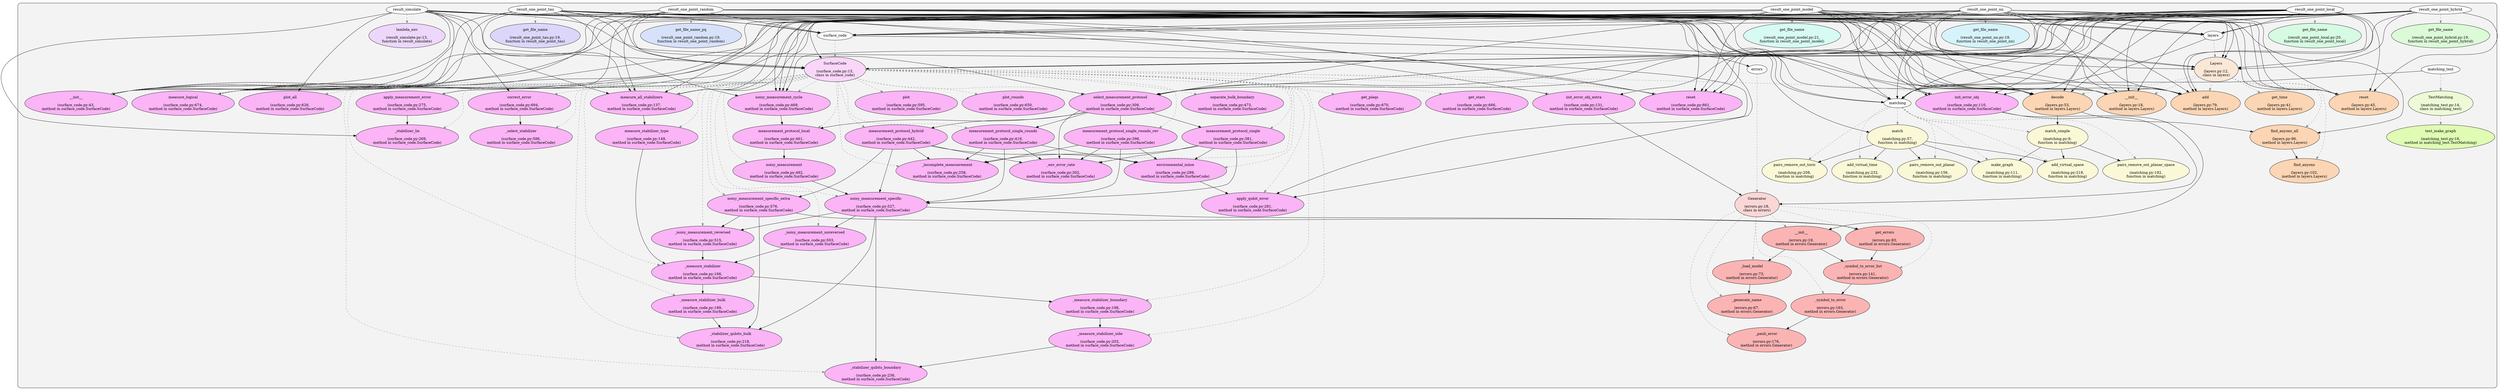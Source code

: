 digraph G {
	graph [rankdir=TB];
	subgraph cluster_G {
		graph [fillcolor="#80808018",
			label="",
			style="filled,rounded"
		];
		errors		 [fillcolor="#ffffffb2",
			fontcolor="#000000",
			group=0,
			label=errors,
			style=filled];
		layers		 [fillcolor="#ffffffb2",
			fontcolor="#000000",
			group=1,
			label=layers,
			style=filled];
		matching		 [fillcolor="#ffffffb2",
			fontcolor="#000000",
			group=2,
			label=matching,
			style=filled];
		matching_test		 [fillcolor="#ffffffb2",
			fontcolor="#000000",
			group=3,
			label=matching_test,
			style=filled];
		result_one_point_hybrid		 [fillcolor="#ffffffb2",
			fontcolor="#000000",
			group=4,
			label=result_one_point_hybrid,
			style=filled];
		result_one_point_local		 [fillcolor="#ffffffb2",
			fontcolor="#000000",
			group=5,
			label=result_one_point_local,
			style=filled];
		result_one_point_model		 [fillcolor="#ffffffb2",
			fontcolor="#000000",
			group=6,
			label=result_one_point_model,
			style=filled];
		result_one_point_nn		 [fillcolor="#ffffffb2",
			fontcolor="#000000",
			group=7,
			label=result_one_point_nn,
			style=filled];
		result_one_point_random		 [fillcolor="#ffffffb2",
			fontcolor="#000000",
			group=8,
			label=result_one_point_random,
			style=filled];
		result_one_point_tau		 [fillcolor="#ffffffb2",
			fontcolor="#000000",
			group=9,
			label=result_one_point_tau,
			style=filled];
		result_simulate		 [fillcolor="#ffffffb2",
			fontcolor="#000000",
			group=10,
			label=result_simulate,
			style=filled];
		surface_code		 [fillcolor="#ffffffb2",
			fontcolor="#000000",
			group=11,
			label=surface_code,
			style=filled];
		errors__Generator		 [fillcolor="#feccccb2",
			fontcolor="#000000",
			group=0,
			label="Generator\n\n(errors.py:18,\nclass in errors)",
			style=filled];
		errors__Generator____init__		 [fillcolor="#ff9999b2",
			fontcolor="#000000",
			group=0,
			label="__init__\n\n(errors.py:19,\nmethod in errors.Generator)",
			style=filled];
		errors__Generator___generate_name		 [fillcolor="#ff9999b2",
			fontcolor="#000000",
			group=0,
			label="_generate_name\n\n(errors.py:67,\nmethod in errors.Generator)",
			style=filled];
		errors__Generator___load_model		 [fillcolor="#ff9999b2",
			fontcolor="#000000",
			group=0,
			label="_load_model\n\n(errors.py:73,\nmethod in errors.Generator)",
			style=filled];
		errors__Generator___pauli_error		 [fillcolor="#ff9999b2",
			fontcolor="#000000",
			group=0,
			label="_pauli_error\n\n(errors.py:176,\nmethod in errors.Generator)",
			style=filled];
		errors__Generator___symbol_to_error		 [fillcolor="#ff9999b2",
			fontcolor="#000000",
			group=0,
			label="_symbol_to_error\n\n(errors.py:163,\nmethod in errors.Generator)",
			style=filled];
		errors__Generator___symbol_to_error_list		 [fillcolor="#ff9999b2",
			fontcolor="#000000",
			group=0,
			label="_symbol_to_error_list\n\n(errors.py:141,\nmethod in errors.Generator)",
			style=filled];
		errors__Generator__get_errors		 [fillcolor="#ff9999b2",
			fontcolor="#000000",
			group=0,
			label="get_errors\n\n(errors.py:83,\nmethod in errors.Generator)",
			style=filled];
		layers__Layers		 [fillcolor="#fee3ccb2",
			fontcolor="#000000",
			group=1,
			label="Layers\n\n(layers.py:12,\nclass in layers)",
			style=filled];
		layers__Layers____init__		 [fillcolor="#ffc899b2",
			fontcolor="#000000",
			group=1,
			label="__init__\n\n(layers.py:18,\nmethod in layers.Layers)",
			style=filled];
		layers__Layers__add		 [fillcolor="#ffc899b2",
			fontcolor="#000000",
			group=1,
			label="add\n\n(layers.py:79,\nmethod in layers.Layers)",
			style=filled];
		layers__Layers__decode		 [fillcolor="#ffc899b2",
			fontcolor="#000000",
			group=1,
			label="decode\n\n(layers.py:53,\nmethod in layers.Layers)",
			style=filled];
		layers__Layers__find_anyons		 [fillcolor="#ffc899b2",
			fontcolor="#000000",
			group=1,
			label="find_anyons\n\n(layers.py:102,\nmethod in layers.Layers)",
			style=filled];
		layers__Layers__find_anyons_all		 [fillcolor="#ffc899b2",
			fontcolor="#000000",
			group=1,
			label="find_anyons_all\n\n(layers.py:96,\nmethod in layers.Layers)",
			style=filled];
		layers__Layers__get_time		 [fillcolor="#ffc899b2",
			fontcolor="#000000",
			group=1,
			label="get_time\n\n(layers.py:41,\nmethod in layers.Layers)",
			style=filled];
		layers__Layers__reset		 [fillcolor="#ffc899b2",
			fontcolor="#000000",
			group=1,
			label="reset\n\n(layers.py:45,\nmethod in layers.Layers)",
			style=filled];
		matching__add_virtual_space		 [fillcolor="#fefbccb2",
			fontcolor="#000000",
			group=2,
			label="add_virtual_space\n\n(matching.py:218,\nfunction in matching)",
			style=filled];
		matching__add_virtual_time		 [fillcolor="#fefbccb2",
			fontcolor="#000000",
			group=2,
			label="add_virtual_time\n\n(matching.py:232,\nfunction in matching)",
			style=filled];
		matching__make_graphX		 [fillcolor="#fefbccb2",
			fontcolor="#000000",
			group=2,
			label="make_graph\n\n(matching.py:111,\nfunction in matching)",
			style=filled];
		matching__match		 [fillcolor="#fefbccb2",
			fontcolor="#000000",
			group=2,
			label="match\n\n(matching.py:57,\nfunction in matching)",
			style=filled];
		matching__match_simple		 [fillcolor="#fefbccb2",
			fontcolor="#000000",
			group=2,
			label="match_simple\n\n(matching.py:9,\nfunction in matching)",
			style=filled];
		matching__pairs_remove_out_planar		 [fillcolor="#fefbccb2",
			fontcolor="#000000",
			group=2,
			label="pairs_remove_out_planar\n\n(matching.py:156,\nfunction in matching)",
			style=filled];
		matching__pairs_remove_out_planar_space		 [fillcolor="#fefbccb2",
			fontcolor="#000000",
			group=2,
			label="pairs_remove_out_planar_space\n\n(matching.py:192,\nfunction in matching)",
			style=filled];
		matching__pairs_remove_out_toric		 [fillcolor="#fefbccb2",
			fontcolor="#000000",
			group=2,
			label="pairs_remove_out_toric\n\n(matching.py:208,\nfunction in matching)",
			style=filled];
		matching_test__TestMatching		 [fillcolor="#ebfeccb2",
			fontcolor="#000000",
			group=3,
			label="TestMatching\n\n(matching_test.py:14,\nclass in matching_test)",
			style=filled];
		matching_test__TestMatching__test_make_graphX		 [fillcolor="#d7ff99b2",
			fontcolor="#000000",
			group=3,
			label="test_make_graph\n\n(matching_test.py:16,\nmethod in matching_test.TestMatching)",
			style=filled];
		result_one_point_hybrid__get_file_name		 [fillcolor="#d3feccb2",
			fontcolor="#000000",
			group=4,
			label="get_file_name\n\n(result_one_point_hybrid.py:19,\nfunction in result_one_point_hybrid)",
			style=filled];
		result_one_point_local__get_file_name		 [fillcolor="#ccfedbb2",
			fontcolor="#000000",
			group=5,
			label="get_file_name\n\n(result_one_point_local.py:20,\nfunction in result_one_point_local)",
			style=filled];
		result_one_point_model__get_file_name		 [fillcolor="#ccfef3b2",
			fontcolor="#000000",
			group=6,
			label="get_file_name\n\n(result_one_point_model.py:21,\nfunction in result_one_point_model)",
			style=filled];
		result_one_point_nn__get_file_name		 [fillcolor="#ccf3feb2",
			fontcolor="#000000",
			group=7,
			label="get_file_name\n\n(result_one_point_nn.py:19,\nfunction in result_one_point_nn)",
			style=filled];
		result_one_point_random__get_file_name_pq		 [fillcolor="#ccdbfeb2",
			fontcolor="#000000",
			group=8,
			label="get_file_name_pq\n\n(result_one_point_random.py:19,\nfunction in result_one_point_random)",
			style=filled];
		result_one_point_tau__get_file_name		 [fillcolor="#d3ccfeb2",
			fontcolor="#000000",
			group=9,
			label="get_file_name\n\n(result_one_point_tau.py:19,\nfunction in result_one_point_tau)",
			style=filled];
		result_simulate__lambda_env		 [fillcolor="#ebccfeb2",
			fontcolor="#000000",
			group=10,
			label="lambda_env\n\n(result_simulate.py:13,\nfunction in result_simulate)",
			style=filled];
		surface_code__SurfaceCode		 [fillcolor="#feccfbb2",
			fontcolor="#000000",
			group=11,
			label="SurfaceCode\n\n(surface_code.py:15,\nclass in surface_code)",
			style=filled];
		surface_code__SurfaceCode____init__		 [fillcolor="#ff99f7b2",
			fontcolor="#000000",
			group=11,
			label="__init__\n\n(surface_code.py:43,\nmethod in surface_code.SurfaceCode)",
			style=filled];
		surface_code__SurfaceCode___env_error_rate		 [fillcolor="#ff99f7b2",
			fontcolor="#000000",
			group=11,
			label="_env_error_rate\n\n(surface_code.py:302,\nmethod in surface_code.SurfaceCode)",
			style=filled];
		surface_code__SurfaceCode___incomplete_measuerement		 [fillcolor="#ff99f7b2",
			fontcolor="#000000",
			group=11,
			label="_incomplete_measuerement\n\n(surface_code.py:258,\nmethod in surface_code.SurfaceCode)",
			style=filled];
		surface_code__SurfaceCode___measure_stabilizer		 [fillcolor="#ff99f7b2",
			fontcolor="#000000",
			group=11,
			label="_measure_stabilizer\n\n(surface_code.py:166,\nmethod in surface_code.SurfaceCode)",
			style=filled];
		surface_code__SurfaceCode___measure_stabilizer_boundary		 [fillcolor="#ff99f7b2",
			fontcolor="#000000",
			group=11,
			label="_measure_stabilizer_boundary\n\n(surface_code.py:198,\nmethod in surface_code.SurfaceCode)",
			style=filled];
		surface_code__SurfaceCode___measure_stabilizer_bulk		 [fillcolor="#ff99f7b2",
			fontcolor="#000000",
			group=11,
			label="_measure_stabilizer_bulk\n\n(surface_code.py:189,\nmethod in surface_code.SurfaceCode)",
			style=filled];
		surface_code__SurfaceCode___measure_stabilizer_side		 [fillcolor="#ff99f7b2",
			fontcolor="#000000",
			group=11,
			label="_measure_stabilizer_side\n\n(surface_code.py:203,\nmethod in surface_code.SurfaceCode)",
			style=filled];
		surface_code__SurfaceCode___noisy_measurement_noreversed		 [fillcolor="#ff99f7b2",
			fontcolor="#000000",
			group=11,
			label="_noisy_measurement_noreversed\n\n(surface_code.py:503,\nmethod in surface_code.SurfaceCode)",
			style=filled];
		surface_code__SurfaceCode___noisy_measurement_reversed		 [fillcolor="#ff99f7b2",
			fontcolor="#000000",
			group=11,
			label="_noisy_measurement_reversed\n\n(surface_code.py:515,\nmethod in surface_code.SurfaceCode)",
			style=filled];
		surface_code__SurfaceCode___select_stabilizer		 [fillcolor="#ff99f7b2",
			fontcolor="#000000",
			group=11,
			label="_select_stabilizer\n\n(surface_code.py:586,\nmethod in surface_code.SurfaceCode)",
			style=filled];
		surface_code__SurfaceCode___stabilizer_lie		 [fillcolor="#ff99f7b2",
			fontcolor="#000000",
			group=11,
			label="_stabilizer_lie\n\n(surface_code.py:269,\nmethod in surface_code.SurfaceCode)",
			style=filled];
		surface_code__SurfaceCode___stabilizer_qubits_boundary		 [fillcolor="#ff99f7b2",
			fontcolor="#000000",
			group=11,
			label="_stabilizer_qubits_boundary\n\n(surface_code.py:236,\nmethod in surface_code.SurfaceCode)",
			style=filled];
		surface_code__SurfaceCode___stabilizer_qubits_bulk		 [fillcolor="#ff99f7b2",
			fontcolor="#000000",
			group=11,
			label="_stabilizer_qubits_bulk\n\n(surface_code.py:218,\nmethod in surface_code.SurfaceCode)",
			style=filled];
		surface_code__SurfaceCode__apply_measurement_error		 [fillcolor="#ff99f7b2",
			fontcolor="#000000",
			group=11,
			label="apply_measurement_error\n\n(surface_code.py:275,\nmethod in surface_code.SurfaceCode)",
			style=filled];
		surface_code__SurfaceCode__apply_qubit_error		 [fillcolor="#ff99f7b2",
			fontcolor="#000000",
			group=11,
			label="apply_qubit_error\n\n(surface_code.py:281,\nmethod in surface_code.SurfaceCode)",
			style=filled];
		surface_code__SurfaceCode__correct_error		 [fillcolor="#ff99f7b2",
			fontcolor="#000000",
			group=11,
			label="correct_error\n\n(surface_code.py:694,\nmethod in surface_code.SurfaceCode)",
			style=filled];
		surface_code__SurfaceCode__environmental_noise		 [fillcolor="#ff99f7b2",
			fontcolor="#000000",
			group=11,
			label="environmental_noise\n\n(surface_code.py:289,\nmethod in surface_code.SurfaceCode)",
			style=filled];
		surface_code__SurfaceCode__get_plaqs		 [fillcolor="#ff99f7b2",
			fontcolor="#000000",
			group=11,
			label="get_plaqs\n\n(surface_code.py:670,\nmethod in surface_code.SurfaceCode)",
			style=filled];
		surface_code__SurfaceCode__get_stars		 [fillcolor="#ff99f7b2",
			fontcolor="#000000",
			group=11,
			label="get_stars\n\n(surface_code.py:666,\nmethod in surface_code.SurfaceCode)",
			style=filled];
		surface_code__SurfaceCode__init_error_obj		 [fillcolor="#ff99f7b2",
			fontcolor="#000000",
			group=11,
			label="init_error_obj\n\n(surface_code.py:110,\nmethod in surface_code.SurfaceCode)",
			style=filled];
		surface_code__SurfaceCode__init_error_obj_extra		 [fillcolor="#ff99f7b2",
			fontcolor="#000000",
			group=11,
			label="init_error_obj_extra\n\n(surface_code.py:131,\nmethod in surface_code.SurfaceCode)",
			style=filled];
		surface_code__SurfaceCode__measure_all_stabilizers		 [fillcolor="#ff99f7b2",
			fontcolor="#000000",
			group=11,
			label="measure_all_stabilizers\n\n(surface_code.py:137,\nmethod in surface_code.SurfaceCode)",
			style=filled];
		surface_code__SurfaceCode__measure_logical		 [fillcolor="#ff99f7b2",
			fontcolor="#000000",
			group=11,
			label="measure_logical\n\n(surface_code.py:674,\nmethod in surface_code.SurfaceCode)",
			style=filled];
		surface_code__SurfaceCode__measure_stabilizer_type		 [fillcolor="#ff99f7b2",
			fontcolor="#000000",
			group=11,
			label="measure_stabilizer_type\n\n(surface_code.py:149,\nmethod in surface_code.SurfaceCode)",
			style=filled];
		surface_code__SurfaceCode__measurement_protocol_hybrid		 [fillcolor="#ff99f7b2",
			fontcolor="#000000",
			group=11,
			label="measurement_protocol_hybrid\n\n(surface_code.py:442,\nmethod in surface_code.SurfaceCode)",
			style=filled];
		surface_code__SurfaceCode__measurement_protocol_local		 [fillcolor="#ff99f7b2",
			fontcolor="#000000",
			group=11,
			label="measurement_protocol_local\n\n(surface_code.py:461,\nmethod in surface_code.SurfaceCode)",
			style=filled];
		surface_code__SurfaceCode__measurement_protocol_single		 [fillcolor="#ff99f7b2",
			fontcolor="#000000",
			group=11,
			label="measurement_protocol_single\n\n(surface_code.py:381,\nmethod in surface_code.SurfaceCode)",
			style=filled];
		surface_code__SurfaceCode__measurement_protocol_single_rounds		 [fillcolor="#ff99f7b2",
			fontcolor="#000000",
			group=11,
			label="measurement_protocol_single_rounds\n\n(surface_code.py:419,\nmethod in surface_code.SurfaceCode)",
			style=filled];
		surface_code__SurfaceCode__measurement_protocol_single_rounds_rev		 [fillcolor="#ff99f7b2",
			fontcolor="#000000",
			group=11,
			label="measurement_protocol_single_rounds_rev\n\n(surface_code.py:396,\nmethod in surface_code.SurfaceCode)",
			style=filled];
		surface_code__SurfaceCode__noisy_measurement		 [fillcolor="#ff99f7b2",
			fontcolor="#000000",
			group=11,
			label="noisy_measurement\n\n(surface_code.py:492,\nmethod in surface_code.SurfaceCode)",
			style=filled];
		surface_code__SurfaceCode__noisy_measurement_cycle		 [fillcolor="#ff99f7b2",
			fontcolor="#000000",
			group=11,
			label="noisy_measurement_cycle\n\n(surface_code.py:469,\nmethod in surface_code.SurfaceCode)",
			style=filled];
		surface_code__SurfaceCode__noisy_measurement_specific		 [fillcolor="#ff99f7b2",
			fontcolor="#000000",
			group=11,
			label="noisy_measurement_specific\n\n(surface_code.py:527,\nmethod in surface_code.SurfaceCode)",
			style=filled];
		surface_code__SurfaceCode__noisy_measurement_specific_extra		 [fillcolor="#ff99f7b2",
			fontcolor="#000000",
			group=11,
			label="noisy_measurement_specific_extra\n\n(surface_code.py:576,\nmethod in surface_code.SurfaceCode)",
			style=filled];
		surface_code__SurfaceCode__plot		 [fillcolor="#ff99f7b2",
			fontcolor="#000000",
			group=11,
			label="plot\n\n(surface_code.py:595,\nmethod in surface_code.SurfaceCode)",
			style=filled];
		surface_code__SurfaceCode__plot_all		 [fillcolor="#ff99f7b2",
			fontcolor="#000000",
			group=11,
			label="plot_all\n\n(surface_code.py:626,\nmethod in surface_code.SurfaceCode)",
			style=filled];
		surface_code__SurfaceCode__plot_rounds		 [fillcolor="#ff99f7b2",
			fontcolor="#000000",
			group=11,
			label="plot_rounds\n\n(surface_code.py:650,\nmethod in surface_code.SurfaceCode)",
			style=filled];
		surface_code__SurfaceCode__reset		 [fillcolor="#ff99f7b2",
			fontcolor="#000000",
			group=11,
			label="reset\n\n(surface_code.py:661,\nmethod in surface_code.SurfaceCode)",
			style=filled];
		surface_code__SurfaceCode__select_measurement_protocol		 [fillcolor="#ff99f7b2",
			fontcolor="#000000",
			group=11,
			label="select_measurement_protocol\n\n(surface_code.py:309,\nmethod in surface_code.SurfaceCode)",
			style=filled];
		surface_code__SurfaceCode__separate_bulk_boundary		 [fillcolor="#ff99f7b2",
			fontcolor="#000000",
			group=11,
			label="separate_bulk_boundary\n\n(surface_code.py:473,\nmethod in surface_code.SurfaceCode)",
			style=filled];
	}
	subgraph G_cc_0 {
		errors;
		errors__Generator;
		errors -> errors__Generator		 [color="#838b8b",
			style=dashed];
		layers;
		matching;
		layers -> matching		 [color="#000000",
			style=solid];
		layers__Layers;
		layers -> layers__Layers		 [color="#838b8b",
			style=dashed];
		matching__add_virtual_space;
		matching -> matching__add_virtual_space		 [color="#838b8b",
			style=dashed];
		matching__add_virtual_time;
		matching -> matching__add_virtual_time		 [color="#838b8b",
			style=dashed];
		matching__make_graphX;
		matching -> matching__make_graphX		 [color="#838b8b",
			style=dashed];
		matching__match;
		matching -> matching__match		 [color="#838b8b",
			style=dashed];
		matching__match_simple;
		matching -> matching__match_simple		 [color="#838b8b",
			style=dashed];
		matching__pairs_remove_out_planar;
		matching -> matching__pairs_remove_out_planar		 [color="#838b8b",
			style=dashed];
		matching__pairs_remove_out_planar_space;
		matching -> matching__pairs_remove_out_planar_space		 [color="#838b8b",
			style=dashed];
		matching__pairs_remove_out_toric;
		matching -> matching__pairs_remove_out_toric		 [color="#838b8b",
			style=dashed];
		matching_test;
		matching_test -> matching		 [color="#000000",
			style=solid];
		matching_test__TestMatching;
		matching_test -> matching_test__TestMatching		 [color="#838b8b",
			style=dashed];
		result_one_point_hybrid;
		result_one_point_hybrid -> layers		 [color="#000000",
			style=solid];
		result_one_point_hybrid -> matching		 [color="#000000",
			style=solid];
		surface_code;
		result_one_point_hybrid -> surface_code		 [color="#000000",
			style=solid];
		result_one_point_hybrid -> layers__Layers		 [color="#000000",
			style=solid];
		layers__Layers____init__;
		result_one_point_hybrid -> layers__Layers____init__		 [color="#000000",
			style=solid];
		layers__Layers__add;
		result_one_point_hybrid -> layers__Layers__add		 [color="#000000",
			style=solid];
		layers__Layers__decode;
		result_one_point_hybrid -> layers__Layers__decode		 [color="#000000",
			style=solid];
		layers__Layers__reset;
		result_one_point_hybrid -> layers__Layers__reset		 [color="#000000",
			style=solid];
		result_one_point_hybrid__get_file_name;
		result_one_point_hybrid -> result_one_point_hybrid__get_file_name		 [color="#838b8b",
			style=dashed];
		surface_code__SurfaceCode;
		result_one_point_hybrid -> surface_code__SurfaceCode		 [color="#000000",
			style=solid];
		surface_code__SurfaceCode____init__;
		result_one_point_hybrid -> surface_code__SurfaceCode____init__		 [color="#000000",
			style=solid];
		surface_code__SurfaceCode__init_error_obj;
		result_one_point_hybrid -> surface_code__SurfaceCode__init_error_obj		 [color="#000000",
			style=solid];
		surface_code__SurfaceCode__init_error_obj_extra;
		result_one_point_hybrid -> surface_code__SurfaceCode__init_error_obj_extra		 [color="#000000",
			style=solid];
		surface_code__SurfaceCode__measure_all_stabilizers;
		result_one_point_hybrid -> surface_code__SurfaceCode__measure_all_stabilizers		 [color="#000000",
			style=solid];
		surface_code__SurfaceCode__measure_logical;
		result_one_point_hybrid -> surface_code__SurfaceCode__measure_logical		 [color="#000000",
			style=solid];
		surface_code__SurfaceCode__noisy_measurement_cycle;
		result_one_point_hybrid -> surface_code__SurfaceCode__noisy_measurement_cycle		 [color="#000000",
			style=solid];
		surface_code__SurfaceCode__reset;
		result_one_point_hybrid -> surface_code__SurfaceCode__reset		 [color="#000000",
			style=solid];
		surface_code__SurfaceCode__select_measurement_protocol;
		result_one_point_hybrid -> surface_code__SurfaceCode__select_measurement_protocol		 [color="#000000",
			style=solid];
		result_one_point_local;
		result_one_point_local -> layers		 [color="#000000",
			style=solid];
		result_one_point_local -> matching		 [color="#000000",
			style=solid];
		result_one_point_local -> surface_code		 [color="#000000",
			style=solid];
		result_one_point_local -> layers__Layers		 [color="#000000",
			style=solid];
		result_one_point_local -> layers__Layers____init__		 [color="#000000",
			style=solid];
		result_one_point_local -> layers__Layers__add		 [color="#000000",
			style=solid];
		result_one_point_local -> layers__Layers__decode		 [color="#000000",
			style=solid];
		result_one_point_local -> layers__Layers__reset		 [color="#000000",
			style=solid];
		result_one_point_local__get_file_name;
		result_one_point_local -> result_one_point_local__get_file_name		 [color="#838b8b",
			style=dashed];
		result_one_point_local -> surface_code__SurfaceCode		 [color="#000000",
			style=solid];
		result_one_point_local -> surface_code__SurfaceCode____init__		 [color="#000000",
			style=solid];
		result_one_point_local -> surface_code__SurfaceCode__init_error_obj		 [color="#000000",
			style=solid];
		result_one_point_local -> surface_code__SurfaceCode__measure_all_stabilizers		 [color="#000000",
			style=solid];
		result_one_point_local -> surface_code__SurfaceCode__measure_logical		 [color="#000000",
			style=solid];
		result_one_point_local -> surface_code__SurfaceCode__noisy_measurement_cycle		 [color="#000000",
			style=solid];
		result_one_point_local -> surface_code__SurfaceCode__reset		 [color="#000000",
			style=solid];
		result_one_point_local -> surface_code__SurfaceCode__select_measurement_protocol		 [color="#000000",
			style=solid];
		result_one_point_model;
		result_one_point_model -> layers		 [color="#000000",
			style=solid];
		result_one_point_model -> matching		 [color="#000000",
			style=solid];
		result_one_point_model -> surface_code		 [color="#000000",
			style=solid];
		result_one_point_model -> layers__Layers		 [color="#000000",
			style=solid];
		result_one_point_model -> layers__Layers____init__		 [color="#000000",
			style=solid];
		result_one_point_model -> layers__Layers__add		 [color="#000000",
			style=solid];
		result_one_point_model -> layers__Layers__decode		 [color="#000000",
			style=solid];
		result_one_point_model -> layers__Layers__reset		 [color="#000000",
			style=solid];
		result_one_point_model__get_file_name;
		result_one_point_model -> result_one_point_model__get_file_name		 [color="#838b8b",
			style=dashed];
		result_one_point_model -> surface_code__SurfaceCode		 [color="#000000",
			style=solid];
		result_one_point_model -> surface_code__SurfaceCode____init__		 [color="#000000",
			style=solid];
		result_one_point_model -> surface_code__SurfaceCode__init_error_obj		 [color="#000000",
			style=solid];
		result_one_point_model -> surface_code__SurfaceCode__measure_all_stabilizers		 [color="#000000",
			style=solid];
		result_one_point_model -> surface_code__SurfaceCode__measure_logical		 [color="#000000",
			style=solid];
		result_one_point_model -> surface_code__SurfaceCode__noisy_measurement_cycle		 [color="#000000",
			style=solid];
		result_one_point_model -> surface_code__SurfaceCode__reset		 [color="#000000",
			style=solid];
		result_one_point_model -> surface_code__SurfaceCode__select_measurement_protocol		 [color="#000000",
			style=solid];
		result_one_point_nn;
		result_one_point_nn -> layers		 [color="#000000",
			style=solid];
		result_one_point_nn -> matching		 [color="#000000",
			style=solid];
		result_one_point_nn -> surface_code		 [color="#000000",
			style=solid];
		result_one_point_nn -> layers__Layers		 [color="#000000",
			style=solid];
		result_one_point_nn -> layers__Layers____init__		 [color="#000000",
			style=solid];
		result_one_point_nn -> layers__Layers__add		 [color="#000000",
			style=solid];
		result_one_point_nn -> layers__Layers__decode		 [color="#000000",
			style=solid];
		result_one_point_nn -> layers__Layers__reset		 [color="#000000",
			style=solid];
		result_one_point_nn__get_file_name;
		result_one_point_nn -> result_one_point_nn__get_file_name		 [color="#838b8b",
			style=dashed];
		result_one_point_nn -> surface_code__SurfaceCode		 [color="#000000",
			style=solid];
		result_one_point_nn -> surface_code__SurfaceCode____init__		 [color="#000000",
			style=solid];
		result_one_point_nn -> surface_code__SurfaceCode__init_error_obj		 [color="#000000",
			style=solid];
		result_one_point_nn -> surface_code__SurfaceCode__measure_all_stabilizers		 [color="#000000",
			style=solid];
		result_one_point_nn -> surface_code__SurfaceCode__measure_logical		 [color="#000000",
			style=solid];
		result_one_point_nn -> surface_code__SurfaceCode__noisy_measurement_cycle		 [color="#000000",
			style=solid];
		result_one_point_nn -> surface_code__SurfaceCode__reset		 [color="#000000",
			style=solid];
		result_one_point_nn -> surface_code__SurfaceCode__select_measurement_protocol		 [color="#000000",
			style=solid];
		result_one_point_random;
		result_one_point_random -> layers		 [color="#000000",
			style=solid];
		result_one_point_random -> matching		 [color="#000000",
			style=solid];
		result_one_point_random -> surface_code		 [color="#000000",
			style=solid];
		result_one_point_random -> layers__Layers		 [color="#000000",
			style=solid];
		result_one_point_random -> layers__Layers____init__		 [color="#000000",
			style=solid];
		result_one_point_random -> layers__Layers__add		 [color="#000000",
			style=solid];
		result_one_point_random -> layers__Layers__decode		 [color="#000000",
			style=solid];
		result_one_point_random -> layers__Layers__reset		 [color="#000000",
			style=solid];
		result_one_point_random__get_file_name_pq;
		result_one_point_random -> result_one_point_random__get_file_name_pq		 [color="#838b8b",
			style=dashed];
		result_one_point_random -> surface_code__SurfaceCode		 [color="#000000",
			style=solid];
		result_one_point_random -> surface_code__SurfaceCode____init__		 [color="#000000",
			style=solid];
		surface_code__SurfaceCode__apply_measurement_error;
		result_one_point_random -> surface_code__SurfaceCode__apply_measurement_error		 [color="#000000",
			style=solid];
		surface_code__SurfaceCode__apply_qubit_error;
		result_one_point_random -> surface_code__SurfaceCode__apply_qubit_error		 [color="#000000",
			style=solid];
		result_one_point_random -> surface_code__SurfaceCode__measure_all_stabilizers		 [color="#000000",
			style=solid];
		result_one_point_random -> surface_code__SurfaceCode__measure_logical		 [color="#000000",
			style=solid];
		result_one_point_random -> surface_code__SurfaceCode__reset		 [color="#000000",
			style=solid];
		result_one_point_tau;
		result_one_point_tau -> layers		 [color="#000000",
			style=solid];
		result_one_point_tau -> matching		 [color="#000000",
			style=solid];
		result_one_point_tau -> surface_code		 [color="#000000",
			style=solid];
		result_one_point_tau -> layers__Layers		 [color="#000000",
			style=solid];
		result_one_point_tau -> layers__Layers____init__		 [color="#000000",
			style=solid];
		result_one_point_tau -> layers__Layers__add		 [color="#000000",
			style=solid];
		result_one_point_tau -> layers__Layers__decode		 [color="#000000",
			style=solid];
		result_one_point_tau -> layers__Layers__reset		 [color="#000000",
			style=solid];
		result_one_point_tau__get_file_name;
		result_one_point_tau -> result_one_point_tau__get_file_name		 [color="#838b8b",
			style=dashed];
		result_one_point_tau -> surface_code__SurfaceCode		 [color="#000000",
			style=solid];
		result_one_point_tau -> surface_code__SurfaceCode____init__		 [color="#000000",
			style=solid];
		result_one_point_tau -> surface_code__SurfaceCode__init_error_obj		 [color="#000000",
			style=solid];
		result_one_point_tau -> surface_code__SurfaceCode__init_error_obj_extra		 [color="#000000",
			style=solid];
		result_one_point_tau -> surface_code__SurfaceCode__measure_all_stabilizers		 [color="#000000",
			style=solid];
		result_one_point_tau -> surface_code__SurfaceCode__measure_logical		 [color="#000000",
			style=solid];
		result_one_point_tau -> surface_code__SurfaceCode__noisy_measurement_cycle		 [color="#000000",
			style=solid];
		result_one_point_tau -> surface_code__SurfaceCode__reset		 [color="#000000",
			style=solid];
		result_one_point_tau -> surface_code__SurfaceCode__select_measurement_protocol		 [color="#000000",
			style=solid];
		result_simulate;
		result_simulate -> layers		 [color="#000000",
			style=solid];
		result_simulate -> matching		 [color="#000000",
			style=solid];
		result_simulate -> surface_code		 [color="#000000",
			style=solid];
		result_simulate -> layers__Layers		 [color="#000000",
			style=solid];
		result_simulate -> layers__Layers____init__		 [color="#000000",
			style=solid];
		result_simulate -> layers__Layers__add		 [color="#000000",
			style=solid];
		result_simulate -> layers__Layers__decode		 [color="#000000",
			style=solid];
		layers__Layers__find_anyons_all;
		result_simulate -> layers__Layers__find_anyons_all		 [color="#000000",
			style=solid];
		result_simulate -> layers__Layers__reset		 [color="#000000",
			style=solid];
		result_simulate -> matching__match		 [color="#000000",
			style=solid];
		result_simulate__lambda_env;
		result_simulate -> result_simulate__lambda_env		 [color="#838b8b",
			style=dashed];
		result_simulate -> surface_code__SurfaceCode		 [color="#000000",
			style=solid];
		result_simulate -> surface_code__SurfaceCode____init__		 [color="#000000",
			style=solid];
		surface_code__SurfaceCode___stabilizer_lie;
		result_simulate -> surface_code__SurfaceCode___stabilizer_lie		 [color="#000000",
			style=solid];
		result_simulate -> surface_code__SurfaceCode__apply_qubit_error		 [color="#000000",
			style=solid];
		surface_code__SurfaceCode__correct_error;
		result_simulate -> surface_code__SurfaceCode__correct_error		 [color="#000000",
			style=solid];
		result_simulate -> surface_code__SurfaceCode__measure_all_stabilizers		 [color="#000000",
			style=solid];
		result_simulate -> surface_code__SurfaceCode__measure_logical		 [color="#000000",
			style=solid];
		surface_code__SurfaceCode__plot_all;
		result_simulate -> surface_code__SurfaceCode__plot_all		 [color="#000000",
			style=solid];
		result_simulate -> surface_code__SurfaceCode__reset		 [color="#000000",
			style=solid];
		surface_code -> errors		 [color="#000000",
			style=solid];
		surface_code -> surface_code__SurfaceCode		 [color="#838b8b",
			style=dashed];
		errors__Generator____init__;
		errors__Generator -> errors__Generator____init__		 [color="#838b8b",
			style=dashed];
		errors__Generator___generate_name;
		errors__Generator -> errors__Generator___generate_name		 [color="#838b8b",
			style=dashed];
		errors__Generator___load_model;
		errors__Generator -> errors__Generator___load_model		 [color="#838b8b",
			style=dashed];
		errors__Generator___pauli_error;
		errors__Generator -> errors__Generator___pauli_error		 [color="#838b8b",
			style=dashed];
		errors__Generator___symbol_to_error;
		errors__Generator -> errors__Generator___symbol_to_error		 [color="#838b8b",
			style=dashed];
		errors__Generator___symbol_to_error_list;
		errors__Generator -> errors__Generator___symbol_to_error_list		 [color="#838b8b",
			style=dashed];
		errors__Generator__get_errors;
		errors__Generator -> errors__Generator__get_errors		 [color="#838b8b",
			style=dashed];
		errors__Generator____init__ -> errors__Generator___load_model		 [color="#000000",
			style=solid];
		errors__Generator____init__ -> errors__Generator___symbol_to_error_list		 [color="#000000",
			style=solid];
		errors__Generator___load_model -> errors__Generator___generate_name		 [color="#000000",
			style=solid];
		errors__Generator___symbol_to_error -> errors__Generator___pauli_error		 [color="#000000",
			style=solid];
		errors__Generator___symbol_to_error_list -> errors__Generator___symbol_to_error		 [color="#000000",
			style=solid];
		errors__Generator__get_errors -> errors__Generator___symbol_to_error_list		 [color="#000000",
			style=solid];
		layers__Layers -> layers__Layers____init__		 [color="#838b8b",
			style=dashed];
		layers__Layers -> layers__Layers__add		 [color="#838b8b",
			style=dashed];
		layers__Layers -> layers__Layers__decode		 [color="#838b8b",
			style=dashed];
		layers__Layers__find_anyons;
		layers__Layers -> layers__Layers__find_anyons		 [color="#838b8b",
			style=dashed];
		layers__Layers -> layers__Layers__find_anyons_all		 [color="#838b8b",
			style=dashed];
		layers__Layers__get_time;
		layers__Layers -> layers__Layers__get_time		 [color="#838b8b",
			style=dashed];
		layers__Layers -> layers__Layers__reset		 [color="#838b8b",
			style=dashed];
		layers__Layers__decode -> layers__Layers__find_anyons_all		 [color="#000000",
			style=solid];
		layers__Layers__decode -> matching__match_simple		 [color="#000000",
			style=solid];
		layers__Layers__find_anyons_all -> layers__Layers__find_anyons		 [color="#000000",
			style=solid];
		matching__match -> matching__add_virtual_space		 [color="#000000",
			style=solid];
		matching__match -> matching__add_virtual_time		 [color="#000000",
			style=solid];
		matching__match -> matching__make_graphX		 [color="#000000",
			style=solid];
		matching__match -> matching__pairs_remove_out_planar		 [color="#000000",
			style=solid];
		matching__match -> matching__pairs_remove_out_toric		 [color="#000000",
			style=solid];
		matching__match_simple -> matching__add_virtual_space		 [color="#000000",
			style=solid];
		matching__match_simple -> matching__make_graphX		 [color="#000000",
			style=solid];
		matching__match_simple -> matching__pairs_remove_out_planar_space		 [color="#000000",
			style=solid];
		matching_test__TestMatching__test_make_graphX;
		matching_test__TestMatching -> matching_test__TestMatching__test_make_graphX		 [color="#838b8b",
			style=dashed];
		surface_code__SurfaceCode -> surface_code__SurfaceCode____init__		 [color="#838b8b",
			style=dashed];
		surface_code__SurfaceCode___env_error_rate;
		surface_code__SurfaceCode -> surface_code__SurfaceCode___env_error_rate		 [color="#838b8b",
			style=dashed];
		surface_code__SurfaceCode___incomplete_measuerement;
		surface_code__SurfaceCode -> surface_code__SurfaceCode___incomplete_measuerement		 [color="#838b8b",
			style=dashed];
		surface_code__SurfaceCode___measure_stabilizer;
		surface_code__SurfaceCode -> surface_code__SurfaceCode___measure_stabilizer		 [color="#838b8b",
			style=dashed];
		surface_code__SurfaceCode___measure_stabilizer_boundary;
		surface_code__SurfaceCode -> surface_code__SurfaceCode___measure_stabilizer_boundary		 [color="#838b8b",
			style=dashed];
		surface_code__SurfaceCode___measure_stabilizer_bulk;
		surface_code__SurfaceCode -> surface_code__SurfaceCode___measure_stabilizer_bulk		 [color="#838b8b",
			style=dashed];
		surface_code__SurfaceCode___measure_stabilizer_side;
		surface_code__SurfaceCode -> surface_code__SurfaceCode___measure_stabilizer_side		 [color="#838b8b",
			style=dashed];
		surface_code__SurfaceCode___noisy_measurement_noreversed;
		surface_code__SurfaceCode -> surface_code__SurfaceCode___noisy_measurement_noreversed		 [color="#838b8b",
			style=dashed];
		surface_code__SurfaceCode___noisy_measurement_reversed;
		surface_code__SurfaceCode -> surface_code__SurfaceCode___noisy_measurement_reversed		 [color="#838b8b",
			style=dashed];
		surface_code__SurfaceCode___select_stabilizer;
		surface_code__SurfaceCode -> surface_code__SurfaceCode___select_stabilizer		 [color="#838b8b",
			style=dashed];
		surface_code__SurfaceCode -> surface_code__SurfaceCode___stabilizer_lie		 [color="#838b8b",
			style=dashed];
		surface_code__SurfaceCode___stabilizer_qubits_boundary;
		surface_code__SurfaceCode -> surface_code__SurfaceCode___stabilizer_qubits_boundary		 [color="#838b8b",
			style=dashed];
		surface_code__SurfaceCode___stabilizer_qubits_bulk;
		surface_code__SurfaceCode -> surface_code__SurfaceCode___stabilizer_qubits_bulk		 [color="#838b8b",
			style=dashed];
		surface_code__SurfaceCode -> surface_code__SurfaceCode__apply_measurement_error		 [color="#838b8b",
			style=dashed];
		surface_code__SurfaceCode -> surface_code__SurfaceCode__apply_qubit_error		 [color="#838b8b",
			style=dashed];
		surface_code__SurfaceCode -> surface_code__SurfaceCode__correct_error		 [color="#838b8b",
			style=dashed];
		surface_code__SurfaceCode__environmental_noise;
		surface_code__SurfaceCode -> surface_code__SurfaceCode__environmental_noise		 [color="#838b8b",
			style=dashed];
		surface_code__SurfaceCode__get_plaqs;
		surface_code__SurfaceCode -> surface_code__SurfaceCode__get_plaqs		 [color="#838b8b",
			style=dashed];
		surface_code__SurfaceCode__get_stars;
		surface_code__SurfaceCode -> surface_code__SurfaceCode__get_stars		 [color="#838b8b",
			style=dashed];
		surface_code__SurfaceCode -> surface_code__SurfaceCode__init_error_obj		 [color="#838b8b",
			style=dashed];
		surface_code__SurfaceCode -> surface_code__SurfaceCode__init_error_obj_extra		 [color="#838b8b",
			style=dashed];
		surface_code__SurfaceCode -> surface_code__SurfaceCode__measure_all_stabilizers		 [color="#838b8b",
			style=dashed];
		surface_code__SurfaceCode -> surface_code__SurfaceCode__measure_logical		 [color="#838b8b",
			style=dashed];
		surface_code__SurfaceCode__measure_stabilizer_type;
		surface_code__SurfaceCode -> surface_code__SurfaceCode__measure_stabilizer_type		 [color="#838b8b",
			style=dashed];
		surface_code__SurfaceCode__measurement_protocol_hybrid;
		surface_code__SurfaceCode -> surface_code__SurfaceCode__measurement_protocol_hybrid		 [color="#838b8b",
			style=dashed];
		surface_code__SurfaceCode__measurement_protocol_local;
		surface_code__SurfaceCode -> surface_code__SurfaceCode__measurement_protocol_local		 [color="#838b8b",
			style=dashed];
		surface_code__SurfaceCode__measurement_protocol_single;
		surface_code__SurfaceCode -> surface_code__SurfaceCode__measurement_protocol_single		 [color="#838b8b",
			style=dashed];
		surface_code__SurfaceCode__measurement_protocol_single_rounds;
		surface_code__SurfaceCode -> surface_code__SurfaceCode__measurement_protocol_single_rounds		 [color="#838b8b",
			style=dashed];
		surface_code__SurfaceCode__measurement_protocol_single_rounds_rev;
		surface_code__SurfaceCode -> surface_code__SurfaceCode__measurement_protocol_single_rounds_rev		 [color="#838b8b",
			style=dashed];
		surface_code__SurfaceCode__noisy_measurement;
		surface_code__SurfaceCode -> surface_code__SurfaceCode__noisy_measurement		 [color="#838b8b",
			style=dashed];
		surface_code__SurfaceCode -> surface_code__SurfaceCode__noisy_measurement_cycle		 [color="#838b8b",
			style=dashed];
		surface_code__SurfaceCode__noisy_measurement_specific;
		surface_code__SurfaceCode -> surface_code__SurfaceCode__noisy_measurement_specific		 [color="#838b8b",
			style=dashed];
		surface_code__SurfaceCode__noisy_measurement_specific_extra;
		surface_code__SurfaceCode -> surface_code__SurfaceCode__noisy_measurement_specific_extra		 [color="#838b8b",
			style=dashed];
		surface_code__SurfaceCode__plot;
		surface_code__SurfaceCode -> surface_code__SurfaceCode__plot		 [color="#838b8b",
			style=dashed];
		surface_code__SurfaceCode -> surface_code__SurfaceCode__plot_all		 [color="#838b8b",
			style=dashed];
		surface_code__SurfaceCode__plot_rounds;
		surface_code__SurfaceCode -> surface_code__SurfaceCode__plot_rounds		 [color="#838b8b",
			style=dashed];
		surface_code__SurfaceCode -> surface_code__SurfaceCode__reset		 [color="#838b8b",
			style=dashed];
		surface_code__SurfaceCode -> surface_code__SurfaceCode__select_measurement_protocol		 [color="#838b8b",
			style=dashed];
		surface_code__SurfaceCode__separate_bulk_boundary;
		surface_code__SurfaceCode -> surface_code__SurfaceCode__separate_bulk_boundary		 [color="#838b8b",
			style=dashed];
		surface_code__SurfaceCode___measure_stabilizer -> surface_code__SurfaceCode___measure_stabilizer_boundary		 [color="#000000",
			style=solid];
		surface_code__SurfaceCode___measure_stabilizer -> surface_code__SurfaceCode___measure_stabilizer_bulk		 [color="#000000",
			style=solid];
		surface_code__SurfaceCode___measure_stabilizer_boundary -> surface_code__SurfaceCode___measure_stabilizer_side		 [color="#000000",
			style=solid];
		surface_code__SurfaceCode___measure_stabilizer_bulk -> surface_code__SurfaceCode___stabilizer_qubits_bulk		 [color="#000000",
			style=solid];
		surface_code__SurfaceCode___measure_stabilizer_side -> surface_code__SurfaceCode___stabilizer_qubits_boundary		 [color="#000000",
			style=solid];
		surface_code__SurfaceCode___noisy_measurement_noreversed -> surface_code__SurfaceCode___measure_stabilizer		 [color="#000000",
			style=solid];
		surface_code__SurfaceCode___noisy_measurement_reversed -> surface_code__SurfaceCode___measure_stabilizer		 [color="#000000",
			style=solid];
		surface_code__SurfaceCode__apply_measurement_error -> surface_code__SurfaceCode___stabilizer_lie		 [color="#000000",
			style=solid];
		surface_code__SurfaceCode__correct_error -> surface_code__SurfaceCode___select_stabilizer		 [color="#000000",
			style=solid];
		surface_code__SurfaceCode__environmental_noise -> surface_code__SurfaceCode__apply_qubit_error		 [color="#000000",
			style=solid];
		surface_code__SurfaceCode__init_error_obj -> errors__Generator		 [color="#000000",
			style=solid];
		surface_code__SurfaceCode__init_error_obj -> errors__Generator____init__		 [color="#000000",
			style=solid];
		surface_code__SurfaceCode__init_error_obj_extra -> errors__Generator		 [color="#000000",
			style=solid];
		surface_code__SurfaceCode__measure_all_stabilizers -> surface_code__SurfaceCode__measure_stabilizer_type		 [color="#000000",
			style=solid];
		surface_code__SurfaceCode__measure_stabilizer_type -> surface_code__SurfaceCode___measure_stabilizer		 [color="#000000",
			style=solid];
		surface_code__SurfaceCode__measurement_protocol_hybrid -> surface_code__SurfaceCode___env_error_rate		 [color="#000000",
			style=solid];
		surface_code__SurfaceCode__measurement_protocol_hybrid -> surface_code__SurfaceCode___incomplete_measuerement		 [color="#000000",
			style=solid];
		surface_code__SurfaceCode__measurement_protocol_hybrid -> surface_code__SurfaceCode__environmental_noise		 [color="#000000",
			style=solid];
		surface_code__SurfaceCode__measurement_protocol_hybrid -> surface_code__SurfaceCode__noisy_measurement_specific		 [color="#000000",
			style=solid];
		surface_code__SurfaceCode__measurement_protocol_hybrid -> surface_code__SurfaceCode__noisy_measurement_specific_extra		 [color="#000000",
			style=solid];
		surface_code__SurfaceCode__measurement_protocol_local -> surface_code__SurfaceCode__noisy_measurement		 [color="#000000",
			style=solid];
		surface_code__SurfaceCode__measurement_protocol_single -> surface_code__SurfaceCode___env_error_rate		 [color="#000000",
			style=solid];
		surface_code__SurfaceCode__measurement_protocol_single -> surface_code__SurfaceCode___incomplete_measuerement		 [color="#000000",
			style=solid];
		surface_code__SurfaceCode__measurement_protocol_single -> surface_code__SurfaceCode__environmental_noise		 [color="#000000",
			style=solid];
		surface_code__SurfaceCode__measurement_protocol_single -> surface_code__SurfaceCode__noisy_measurement_specific		 [color="#000000",
			style=solid];
		surface_code__SurfaceCode__measurement_protocol_single_rounds -> surface_code__SurfaceCode___env_error_rate		 [color="#000000",
			style=solid];
		surface_code__SurfaceCode__measurement_protocol_single_rounds -> surface_code__SurfaceCode___incomplete_measuerement		 [color="#000000",
			style=solid];
		surface_code__SurfaceCode__measurement_protocol_single_rounds -> surface_code__SurfaceCode__environmental_noise		 [color="#000000",
			style=solid];
		surface_code__SurfaceCode__measurement_protocol_single_rounds -> surface_code__SurfaceCode__noisy_measurement_specific		 [color="#000000",
			style=solid];
		surface_code__SurfaceCode__measurement_protocol_single_rounds_rev -> surface_code__SurfaceCode___env_error_rate		 [color="#000000",
			style=solid];
		surface_code__SurfaceCode__measurement_protocol_single_rounds_rev -> surface_code__SurfaceCode___incomplete_measuerement		 [color="#000000",
			style=solid];
		surface_code__SurfaceCode__measurement_protocol_single_rounds_rev -> surface_code__SurfaceCode__environmental_noise		 [color="#000000",
			style=solid];
		surface_code__SurfaceCode__measurement_protocol_single_rounds_rev -> surface_code__SurfaceCode__noisy_measurement_specific		 [color="#000000",
			style=solid];
		surface_code__SurfaceCode__noisy_measurement -> surface_code__SurfaceCode__noisy_measurement_specific		 [color="#000000",
			style=solid];
		surface_code__SurfaceCode__noisy_measurement_cycle -> surface_code__SurfaceCode__measurement_protocol_local		 [color="#000000",
			style=solid];
		surface_code__SurfaceCode__noisy_measurement_specific -> errors__Generator__get_errors		 [color="#000000",
			style=solid];
		surface_code__SurfaceCode__noisy_measurement_specific -> surface_code__SurfaceCode___noisy_measurement_noreversed		 [color="#000000",
			style=solid];
		surface_code__SurfaceCode__noisy_measurement_specific -> surface_code__SurfaceCode___noisy_measurement_reversed		 [color="#000000",
			style=solid];
		surface_code__SurfaceCode__noisy_measurement_specific -> surface_code__SurfaceCode___stabilizer_qubits_boundary		 [color="#000000",
			style=solid];
		surface_code__SurfaceCode__noisy_measurement_specific -> surface_code__SurfaceCode___stabilizer_qubits_bulk		 [color="#000000",
			style=solid];
		surface_code__SurfaceCode__noisy_measurement_specific_extra -> errors__Generator__get_errors		 [color="#000000",
			style=solid];
		surface_code__SurfaceCode__noisy_measurement_specific_extra -> surface_code__SurfaceCode___noisy_measurement_reversed		 [color="#000000",
			style=solid];
		surface_code__SurfaceCode__noisy_measurement_specific_extra -> surface_code__SurfaceCode___stabilizer_qubits_bulk		 [color="#000000",
			style=solid];
		surface_code__SurfaceCode__select_measurement_protocol -> surface_code__SurfaceCode___env_error_rate		 [color="#000000",
			style=solid];
		surface_code__SurfaceCode__select_measurement_protocol -> surface_code__SurfaceCode__measurement_protocol_hybrid		 [color="#000000",
			style=solid];
		surface_code__SurfaceCode__select_measurement_protocol -> surface_code__SurfaceCode__measurement_protocol_local		 [color="#000000",
			style=solid];
		surface_code__SurfaceCode__select_measurement_protocol -> surface_code__SurfaceCode__measurement_protocol_single		 [color="#000000",
			style=solid];
		surface_code__SurfaceCode__select_measurement_protocol -> surface_code__SurfaceCode__measurement_protocol_single_rounds		 [color="#000000",
			style=solid];
		surface_code__SurfaceCode__select_measurement_protocol -> surface_code__SurfaceCode__measurement_protocol_single_rounds_rev		 [color="#000000",
			style=solid];
	}
}
